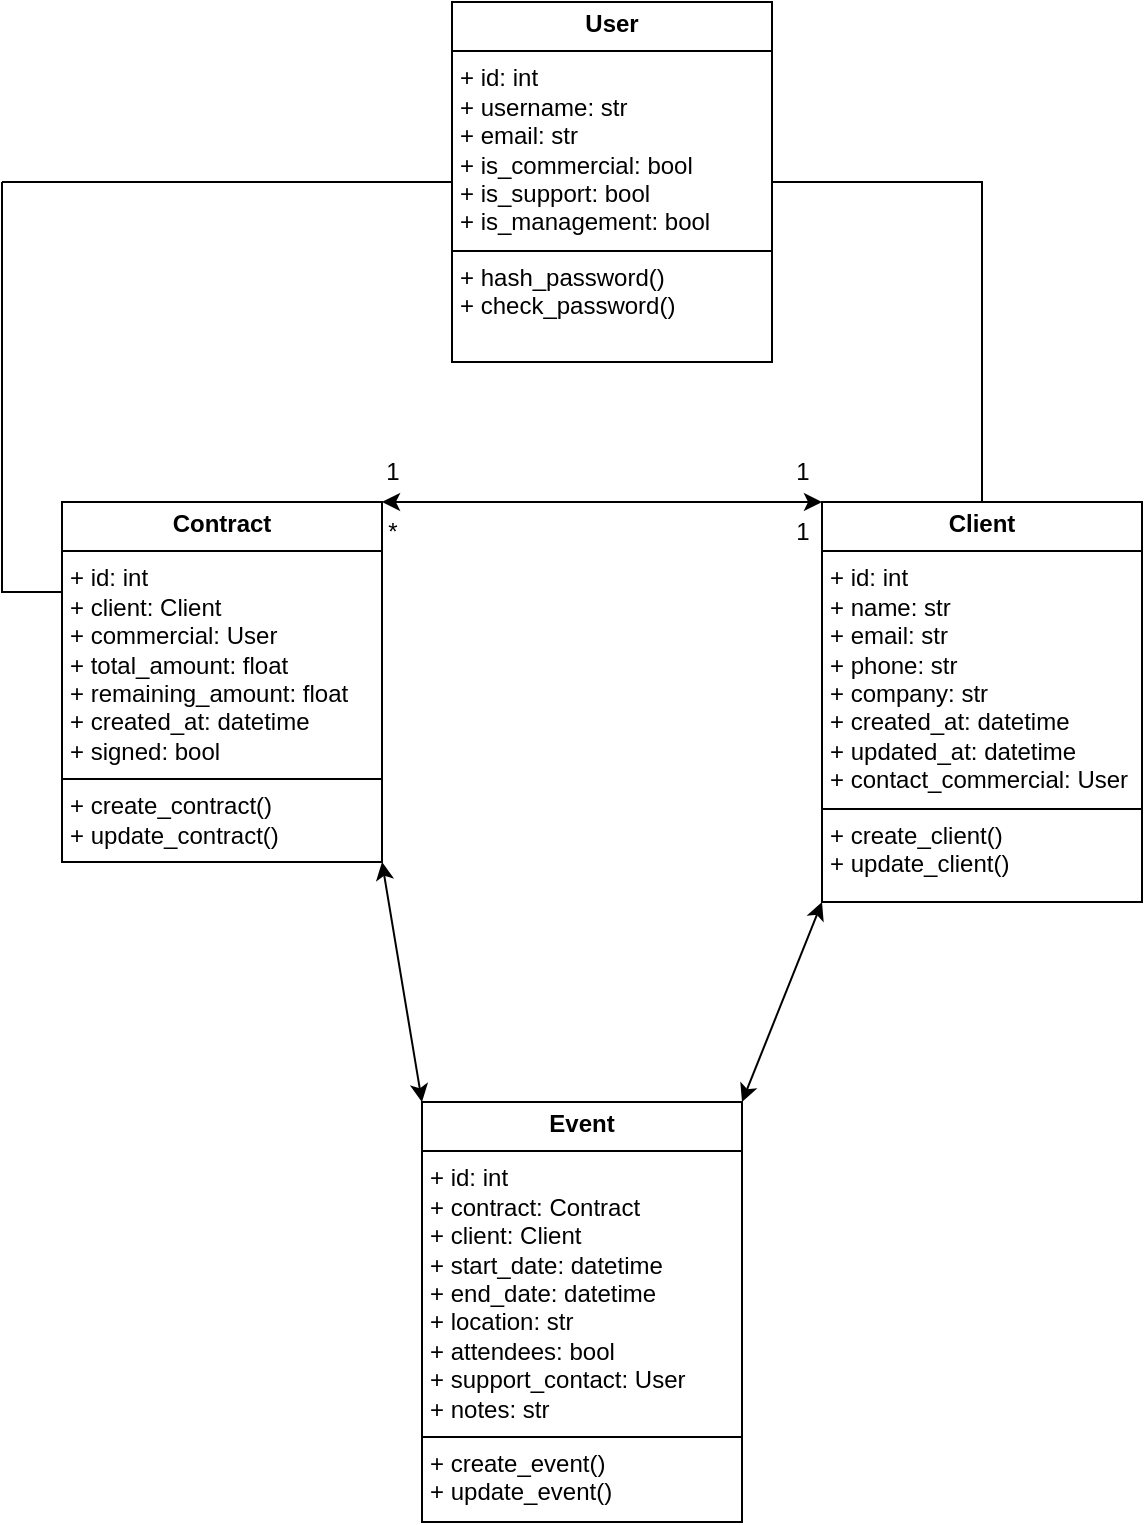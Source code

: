 <mxfile version="26.1.1">
  <diagram name="Page-1" id="2M1tRfpNBBglX-NNmwF5">
    <mxGraphModel dx="2593" dy="1496" grid="1" gridSize="10" guides="1" tooltips="1" connect="1" arrows="1" fold="1" page="1" pageScale="1" pageWidth="1169" pageHeight="827" math="0" shadow="0">
      <root>
        <mxCell id="0" />
        <mxCell id="1" parent="0" />
        <mxCell id="fpDSfz5XL7jFSQ9NY86C-1" value="&lt;p style=&quot;margin:0px;margin-top:4px;text-align:center;&quot;&gt;&lt;b&gt;User&lt;/b&gt;&lt;/p&gt;&lt;hr size=&quot;1&quot; style=&quot;border-style:solid;&quot;&gt;&lt;p style=&quot;margin:0px;margin-left:4px;&quot;&gt;+ id: int&lt;/p&gt;&lt;p style=&quot;margin:0px;margin-left:4px;&quot;&gt;+ username: str&lt;/p&gt;&lt;p style=&quot;margin:0px;margin-left:4px;&quot;&gt;+ email: str&lt;/p&gt;&lt;p style=&quot;margin:0px;margin-left:4px;&quot;&gt;+ is_commercial: bool&lt;/p&gt;&lt;p style=&quot;margin:0px;margin-left:4px;&quot;&gt;+ is_support: bool&lt;/p&gt;&lt;p style=&quot;margin:0px;margin-left:4px;&quot;&gt;+ is_management: bool&lt;/p&gt;&lt;hr size=&quot;1&quot; style=&quot;border-style:solid;&quot;&gt;&lt;p style=&quot;margin:0px;margin-left:4px;&quot;&gt;+ hash_password()&lt;/p&gt;&lt;p style=&quot;margin:0px;margin-left:4px;&quot;&gt;+ check_password()&lt;/p&gt;" style="verticalAlign=top;align=left;overflow=fill;html=1;whiteSpace=wrap;" parent="1" vertex="1">
          <mxGeometry x="425" y="30" width="160" height="180" as="geometry" />
        </mxCell>
        <mxCell id="fpDSfz5XL7jFSQ9NY86C-2" value="&lt;p style=&quot;margin:0px;margin-top:4px;text-align:center;&quot;&gt;&lt;b&gt;Client&lt;/b&gt;&lt;/p&gt;&lt;hr size=&quot;1&quot; style=&quot;border-style:solid;&quot;&gt;&lt;p style=&quot;margin:0px;margin-left:4px;&quot;&gt;+ id: int&lt;/p&gt;&lt;p style=&quot;margin:0px;margin-left:4px;&quot;&gt;+ name: str&lt;/p&gt;&lt;p style=&quot;margin:0px;margin-left:4px;&quot;&gt;+ email: str&lt;/p&gt;&lt;p style=&quot;margin:0px;margin-left:4px;&quot;&gt;+ phone: str&lt;/p&gt;&lt;p style=&quot;margin:0px;margin-left:4px;&quot;&gt;+ company: str&lt;/p&gt;&lt;p style=&quot;margin:0px;margin-left:4px;&quot;&gt;+ created_at: datetime&lt;/p&gt;&lt;p style=&quot;margin:0px;margin-left:4px;&quot;&gt;+ updated_at: datetime&lt;/p&gt;&lt;p style=&quot;margin:0px;margin-left:4px;&quot;&gt;+ contact_commercial: User&lt;/p&gt;&lt;hr size=&quot;1&quot; style=&quot;border-style:solid;&quot;&gt;&lt;p style=&quot;margin:0px;margin-left:4px;&quot;&gt;+ create_client()&lt;/p&gt;&lt;p style=&quot;margin:0px;margin-left:4px;&quot;&gt;+ update_client()&lt;/p&gt;" style="verticalAlign=top;align=left;overflow=fill;html=1;whiteSpace=wrap;" parent="1" vertex="1">
          <mxGeometry x="610" y="280" width="160" height="200" as="geometry" />
        </mxCell>
        <mxCell id="fpDSfz5XL7jFSQ9NY86C-3" value="&lt;p style=&quot;margin:0px;margin-top:4px;text-align:center;&quot;&gt;&lt;b&gt;Contract&lt;/b&gt;&lt;/p&gt;&lt;hr size=&quot;1&quot; style=&quot;border-style:solid;&quot;&gt;&lt;p style=&quot;margin:0px;margin-left:4px;&quot;&gt;+ id: int&lt;/p&gt;&lt;p style=&quot;margin:0px;margin-left:4px;&quot;&gt;+ client: Client&lt;/p&gt;&lt;p style=&quot;margin:0px;margin-left:4px;&quot;&gt;+ commercial: User&lt;/p&gt;&lt;p style=&quot;margin:0px;margin-left:4px;&quot;&gt;+ total_amount: float&lt;/p&gt;&lt;p style=&quot;margin:0px;margin-left:4px;&quot;&gt;+ remaining_amount: float&lt;/p&gt;&lt;p style=&quot;margin:0px;margin-left:4px;&quot;&gt;+ created_at: datetime&lt;/p&gt;&lt;p style=&quot;margin:0px;margin-left:4px;&quot;&gt;+ signed: bool&lt;/p&gt;&lt;hr size=&quot;1&quot; style=&quot;border-style:solid;&quot;&gt;&lt;p style=&quot;margin:0px;margin-left:4px;&quot;&gt;+ create_contract()&lt;/p&gt;&lt;p style=&quot;margin:0px;margin-left:4px;&quot;&gt;+ update_contract()&lt;/p&gt;" style="verticalAlign=top;align=left;overflow=fill;html=1;whiteSpace=wrap;" parent="1" vertex="1">
          <mxGeometry x="230" y="280" width="160" height="180" as="geometry" />
        </mxCell>
        <mxCell id="fpDSfz5XL7jFSQ9NY86C-4" value="&lt;p style=&quot;margin:0px;margin-top:4px;text-align:center;&quot;&gt;&lt;b&gt;Event&lt;/b&gt;&lt;/p&gt;&lt;hr size=&quot;1&quot; style=&quot;border-style:solid;&quot;&gt;&lt;p style=&quot;margin:0px;margin-left:4px;&quot;&gt;+ id: int&lt;/p&gt;&lt;p style=&quot;margin:0px;margin-left:4px;&quot;&gt;+ contract: Contract&lt;/p&gt;&lt;p style=&quot;margin:0px;margin-left:4px;&quot;&gt;+ client: Client&lt;/p&gt;&lt;p style=&quot;margin:0px;margin-left:4px;&quot;&gt;+ start_date: datetime&lt;/p&gt;&lt;p style=&quot;margin:0px;margin-left:4px;&quot;&gt;+ end_date: datetime&lt;/p&gt;&lt;p style=&quot;margin:0px;margin-left:4px;&quot;&gt;+ location: str&lt;/p&gt;&lt;p style=&quot;margin:0px;margin-left:4px;&quot;&gt;+ attendees: bool&lt;/p&gt;&lt;p style=&quot;margin:0px;margin-left:4px;&quot;&gt;+ support_contact: User&lt;/p&gt;&lt;p style=&quot;margin:0px;margin-left:4px;&quot;&gt;+ notes: str&lt;/p&gt;&lt;hr size=&quot;1&quot; style=&quot;border-style:solid;&quot;&gt;&lt;p style=&quot;margin:0px;margin-left:4px;&quot;&gt;+ create_event()&lt;/p&gt;&lt;p style=&quot;margin:0px;margin-left:4px;&quot;&gt;+ update_event()&lt;/p&gt;" style="verticalAlign=top;align=left;overflow=fill;html=1;whiteSpace=wrap;" parent="1" vertex="1">
          <mxGeometry x="410" y="580" width="160" height="210" as="geometry" />
        </mxCell>
        <mxCell id="fpDSfz5XL7jFSQ9NY86C-5" value="" style="endArrow=classic;startArrow=classic;html=1;rounded=0;exitX=1;exitY=0;exitDx=0;exitDy=0;entryX=0;entryY=0;entryDx=0;entryDy=0;" parent="1" source="fpDSfz5XL7jFSQ9NY86C-3" target="fpDSfz5XL7jFSQ9NY86C-2" edge="1">
          <mxGeometry width="50" height="50" relative="1" as="geometry">
            <mxPoint x="364" y="590" as="sourcePoint" />
            <mxPoint x="414" y="540" as="targetPoint" />
          </mxGeometry>
        </mxCell>
        <mxCell id="fpDSfz5XL7jFSQ9NY86C-6" value="1" style="text;html=1;align=center;verticalAlign=middle;resizable=0;points=[];autosize=1;strokeColor=none;fillColor=none;" parent="1" vertex="1">
          <mxGeometry x="380" y="250" width="30" height="30" as="geometry" />
        </mxCell>
        <mxCell id="fpDSfz5XL7jFSQ9NY86C-7" value="1" style="text;html=1;align=center;verticalAlign=middle;resizable=0;points=[];autosize=1;strokeColor=none;fillColor=none;" parent="1" vertex="1">
          <mxGeometry x="585" y="280" width="30" height="30" as="geometry" />
        </mxCell>
        <mxCell id="fpDSfz5XL7jFSQ9NY86C-8" value="1" style="text;html=1;align=center;verticalAlign=middle;resizable=0;points=[];autosize=1;strokeColor=none;fillColor=none;" parent="1" vertex="1">
          <mxGeometry x="585" y="250" width="30" height="30" as="geometry" />
        </mxCell>
        <mxCell id="fpDSfz5XL7jFSQ9NY86C-9" value="*" style="text;html=1;align=center;verticalAlign=middle;resizable=0;points=[];autosize=1;strokeColor=none;fillColor=none;" parent="1" vertex="1">
          <mxGeometry x="380" y="280" width="30" height="30" as="geometry" />
        </mxCell>
        <mxCell id="fds5vfITwVXa5QTFua83-2" value="" style="endArrow=classic;startArrow=classic;html=1;rounded=0;exitX=1;exitY=0;exitDx=0;exitDy=0;entryX=0;entryY=1;entryDx=0;entryDy=0;" edge="1" parent="1" source="fpDSfz5XL7jFSQ9NY86C-4" target="fpDSfz5XL7jFSQ9NY86C-2">
          <mxGeometry width="50" height="50" relative="1" as="geometry">
            <mxPoint x="600" y="600" as="sourcePoint" />
            <mxPoint x="770" y="600" as="targetPoint" />
          </mxGeometry>
        </mxCell>
        <mxCell id="fds5vfITwVXa5QTFua83-3" value="" style="endArrow=classic;startArrow=classic;html=1;rounded=0;exitX=0;exitY=0;exitDx=0;exitDy=0;entryX=1;entryY=1;entryDx=0;entryDy=0;" edge="1" parent="1" source="fpDSfz5XL7jFSQ9NY86C-4" target="fpDSfz5XL7jFSQ9NY86C-3">
          <mxGeometry width="50" height="50" relative="1" as="geometry">
            <mxPoint x="320" y="590" as="sourcePoint" />
            <mxPoint x="360" y="490" as="targetPoint" />
          </mxGeometry>
        </mxCell>
        <mxCell id="fds5vfITwVXa5QTFua83-5" value="" style="endArrow=none;html=1;rounded=0;entryX=0;entryY=0.5;entryDx=0;entryDy=0;" edge="1" parent="1" target="fpDSfz5XL7jFSQ9NY86C-1">
          <mxGeometry width="50" height="50" relative="1" as="geometry">
            <mxPoint x="200" y="120" as="sourcePoint" />
            <mxPoint x="630" y="290" as="targetPoint" />
          </mxGeometry>
        </mxCell>
        <mxCell id="fds5vfITwVXa5QTFua83-6" value="" style="endArrow=none;html=1;rounded=0;entryX=0;entryY=0.25;entryDx=0;entryDy=0;" edge="1" parent="1" target="fpDSfz5XL7jFSQ9NY86C-3">
          <mxGeometry width="50" height="50" relative="1" as="geometry">
            <mxPoint x="200" y="120" as="sourcePoint" />
            <mxPoint x="200" y="260" as="targetPoint" />
            <Array as="points">
              <mxPoint x="200" y="260" />
              <mxPoint x="200" y="325" />
            </Array>
          </mxGeometry>
        </mxCell>
        <mxCell id="fds5vfITwVXa5QTFua83-10" value="" style="endArrow=none;html=1;rounded=0;entryX=0.5;entryY=0;entryDx=0;entryDy=0;exitX=1;exitY=0.5;exitDx=0;exitDy=0;" edge="1" parent="1" source="fpDSfz5XL7jFSQ9NY86C-1" target="fpDSfz5XL7jFSQ9NY86C-2">
          <mxGeometry width="50" height="50" relative="1" as="geometry">
            <mxPoint x="700" y="17.5" as="sourcePoint" />
            <mxPoint x="730" y="222.5" as="targetPoint" />
            <Array as="points">
              <mxPoint x="690" y="120" />
            </Array>
          </mxGeometry>
        </mxCell>
      </root>
    </mxGraphModel>
  </diagram>
</mxfile>
